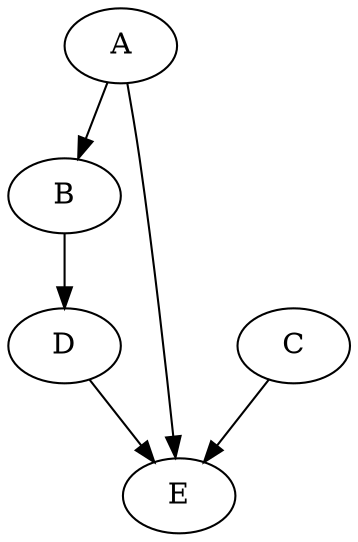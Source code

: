 // The Round Table for creating flow chart
digraph {
	A [label=A]
	B [label=B]
	C [label=C]
	D [label=D]
	E [label=E]
	A -> B
	B -> D
	C -> E
	D -> E
	A -> E
}
